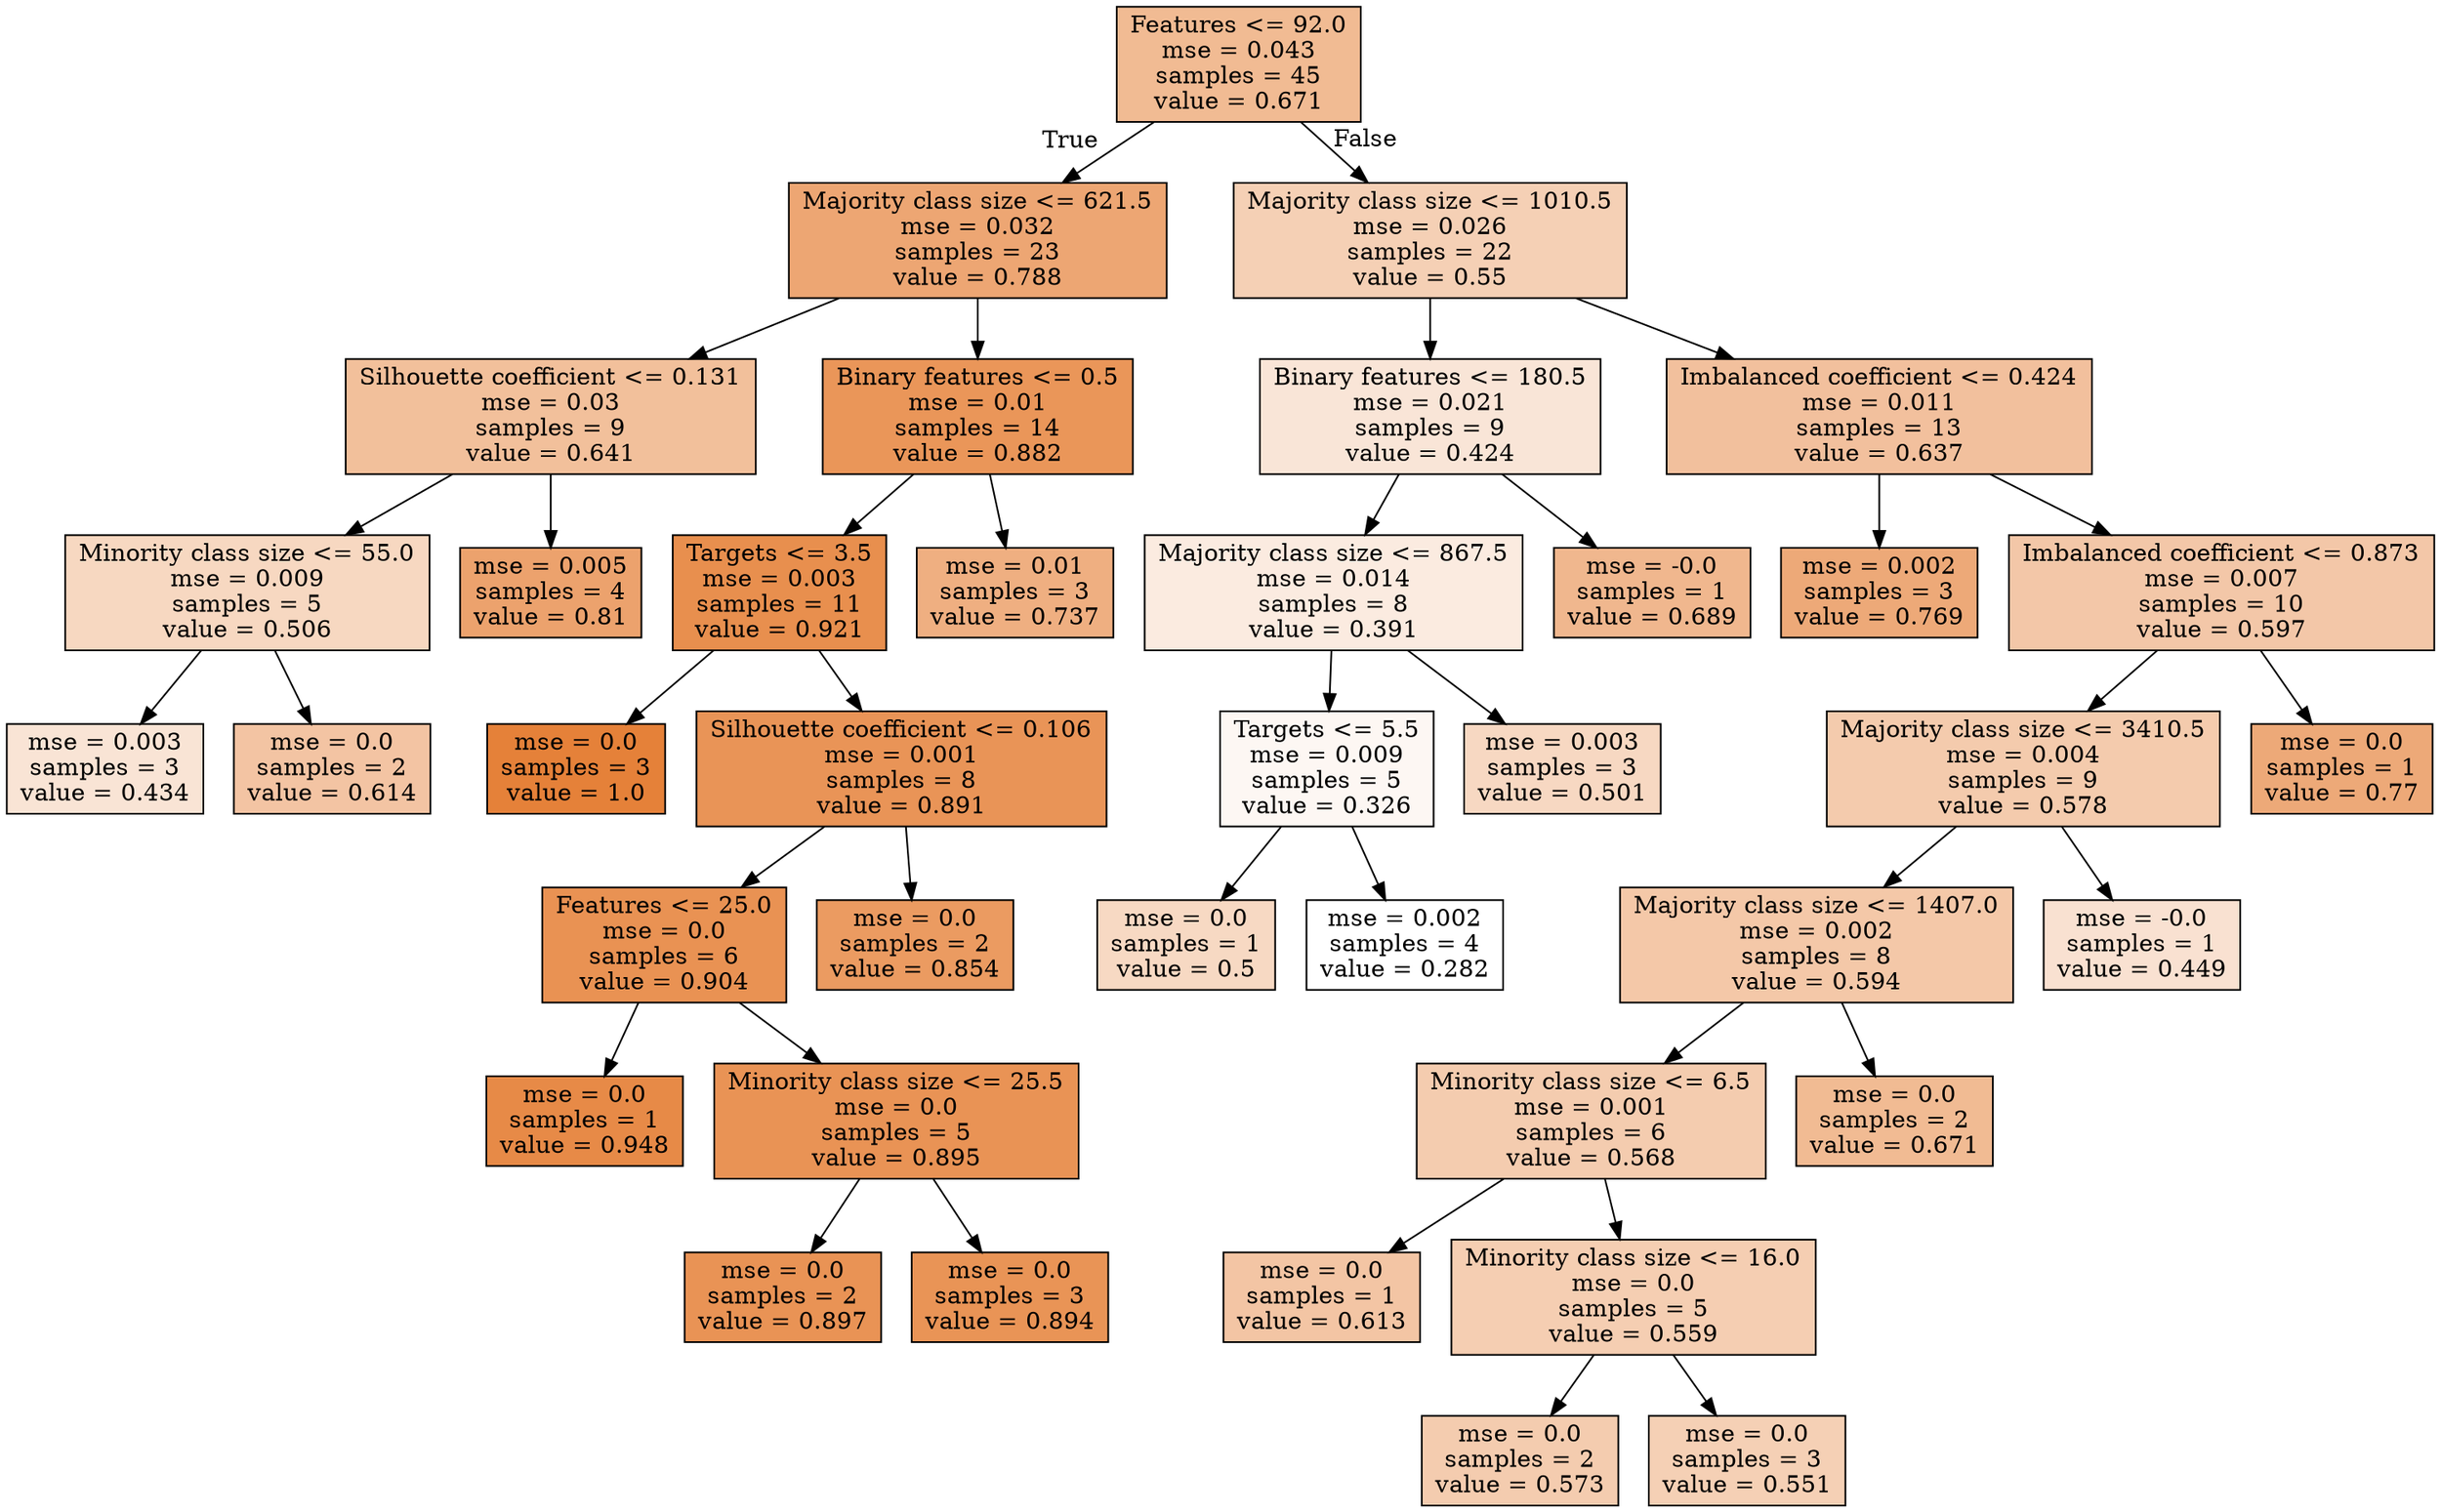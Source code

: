 digraph Tree {
node [shape=box, style="filled", color="black"] ;
0 [label="Features <= 92.0\nmse = 0.043\nsamples = 45\nvalue = 0.671", fillcolor="#e581398a"] ;
1 [label="Majority class size <= 621.5\nmse = 0.032\nsamples = 23\nvalue = 0.788", fillcolor="#e58139b4"] ;
0 -> 1 [labeldistance=2.5, labelangle=45, headlabel="True"] ;
2 [label="Silhouette coefficient <= 0.131\nmse = 0.03\nsamples = 9\nvalue = 0.641", fillcolor="#e5813980"] ;
1 -> 2 ;
3 [label="Minority class size <= 55.0\nmse = 0.009\nsamples = 5\nvalue = 0.506", fillcolor="#e581394f"] ;
2 -> 3 ;
4 [label="mse = 0.003\nsamples = 3\nvalue = 0.434", fillcolor="#e5813936"] ;
3 -> 4 ;
5 [label="mse = 0.0\nsamples = 2\nvalue = 0.614", fillcolor="#e5813976"] ;
3 -> 5 ;
6 [label="mse = 0.005\nsamples = 4\nvalue = 0.81", fillcolor="#e58139bc"] ;
2 -> 6 ;
7 [label="Binary features <= 0.5\nmse = 0.01\nsamples = 14\nvalue = 0.882", fillcolor="#e58139d5"] ;
1 -> 7 ;
8 [label="Targets <= 3.5\nmse = 0.003\nsamples = 11\nvalue = 0.921", fillcolor="#e58139e3"] ;
7 -> 8 ;
9 [label="mse = 0.0\nsamples = 3\nvalue = 1.0", fillcolor="#e58139ff"] ;
8 -> 9 ;
10 [label="Silhouette coefficient <= 0.106\nmse = 0.001\nsamples = 8\nvalue = 0.891", fillcolor="#e58139d8"] ;
8 -> 10 ;
11 [label="Features <= 25.0\nmse = 0.0\nsamples = 6\nvalue = 0.904", fillcolor="#e58139dd"] ;
10 -> 11 ;
12 [label="mse = 0.0\nsamples = 1\nvalue = 0.948", fillcolor="#e58139ed"] ;
11 -> 12 ;
13 [label="Minority class size <= 25.5\nmse = 0.0\nsamples = 5\nvalue = 0.895", fillcolor="#e58139da"] ;
11 -> 13 ;
14 [label="mse = 0.0\nsamples = 2\nvalue = 0.897", fillcolor="#e58139da"] ;
13 -> 14 ;
15 [label="mse = 0.0\nsamples = 3\nvalue = 0.894", fillcolor="#e58139d9"] ;
13 -> 15 ;
16 [label="mse = 0.0\nsamples = 2\nvalue = 0.854", fillcolor="#e58139cb"] ;
10 -> 16 ;
17 [label="mse = 0.01\nsamples = 3\nvalue = 0.737", fillcolor="#e58139a2"] ;
7 -> 17 ;
18 [label="Majority class size <= 1010.5\nmse = 0.026\nsamples = 22\nvalue = 0.55", fillcolor="#e581395f"] ;
0 -> 18 [labeldistance=2.5, labelangle=-45, headlabel="False"] ;
19 [label="Binary features <= 180.5\nmse = 0.021\nsamples = 9\nvalue = 0.424", fillcolor="#e5813933"] ;
18 -> 19 ;
20 [label="Majority class size <= 867.5\nmse = 0.014\nsamples = 8\nvalue = 0.391", fillcolor="#e5813927"] ;
19 -> 20 ;
21 [label="Targets <= 5.5\nmse = 0.009\nsamples = 5\nvalue = 0.326", fillcolor="#e581390f"] ;
20 -> 21 ;
22 [label="mse = 0.0\nsamples = 1\nvalue = 0.5", fillcolor="#e581394d"] ;
21 -> 22 ;
23 [label="mse = 0.002\nsamples = 4\nvalue = 0.282", fillcolor="#e5813900"] ;
21 -> 23 ;
24 [label="mse = 0.003\nsamples = 3\nvalue = 0.501", fillcolor="#e581394e"] ;
20 -> 24 ;
25 [label="mse = -0.0\nsamples = 1\nvalue = 0.689", fillcolor="#e5813991"] ;
19 -> 25 ;
26 [label="Imbalanced coefficient <= 0.424\nmse = 0.011\nsamples = 13\nvalue = 0.637", fillcolor="#e581397e"] ;
18 -> 26 ;
27 [label="mse = 0.002\nsamples = 3\nvalue = 0.769", fillcolor="#e58139ad"] ;
26 -> 27 ;
28 [label="Imbalanced coefficient <= 0.873\nmse = 0.007\nsamples = 10\nvalue = 0.597", fillcolor="#e5813970"] ;
26 -> 28 ;
29 [label="Majority class size <= 3410.5\nmse = 0.004\nsamples = 9\nvalue = 0.578", fillcolor="#e5813969"] ;
28 -> 29 ;
30 [label="Majority class size <= 1407.0\nmse = 0.002\nsamples = 8\nvalue = 0.594", fillcolor="#e581396f"] ;
29 -> 30 ;
31 [label="Minority class size <= 6.5\nmse = 0.001\nsamples = 6\nvalue = 0.568", fillcolor="#e5813966"] ;
30 -> 31 ;
32 [label="mse = 0.0\nsamples = 1\nvalue = 0.613", fillcolor="#e5813975"] ;
31 -> 32 ;
33 [label="Minority class size <= 16.0\nmse = 0.0\nsamples = 5\nvalue = 0.559", fillcolor="#e5813963"] ;
31 -> 33 ;
34 [label="mse = 0.0\nsamples = 2\nvalue = 0.573", fillcolor="#e5813967"] ;
33 -> 34 ;
35 [label="mse = 0.0\nsamples = 3\nvalue = 0.551", fillcolor="#e581395f"] ;
33 -> 35 ;
36 [label="mse = 0.0\nsamples = 2\nvalue = 0.671", fillcolor="#e581398a"] ;
30 -> 36 ;
37 [label="mse = -0.0\nsamples = 1\nvalue = 0.449", fillcolor="#e581393b"] ;
29 -> 37 ;
38 [label="mse = 0.0\nsamples = 1\nvalue = 0.77", fillcolor="#e58139ad"] ;
28 -> 38 ;
}